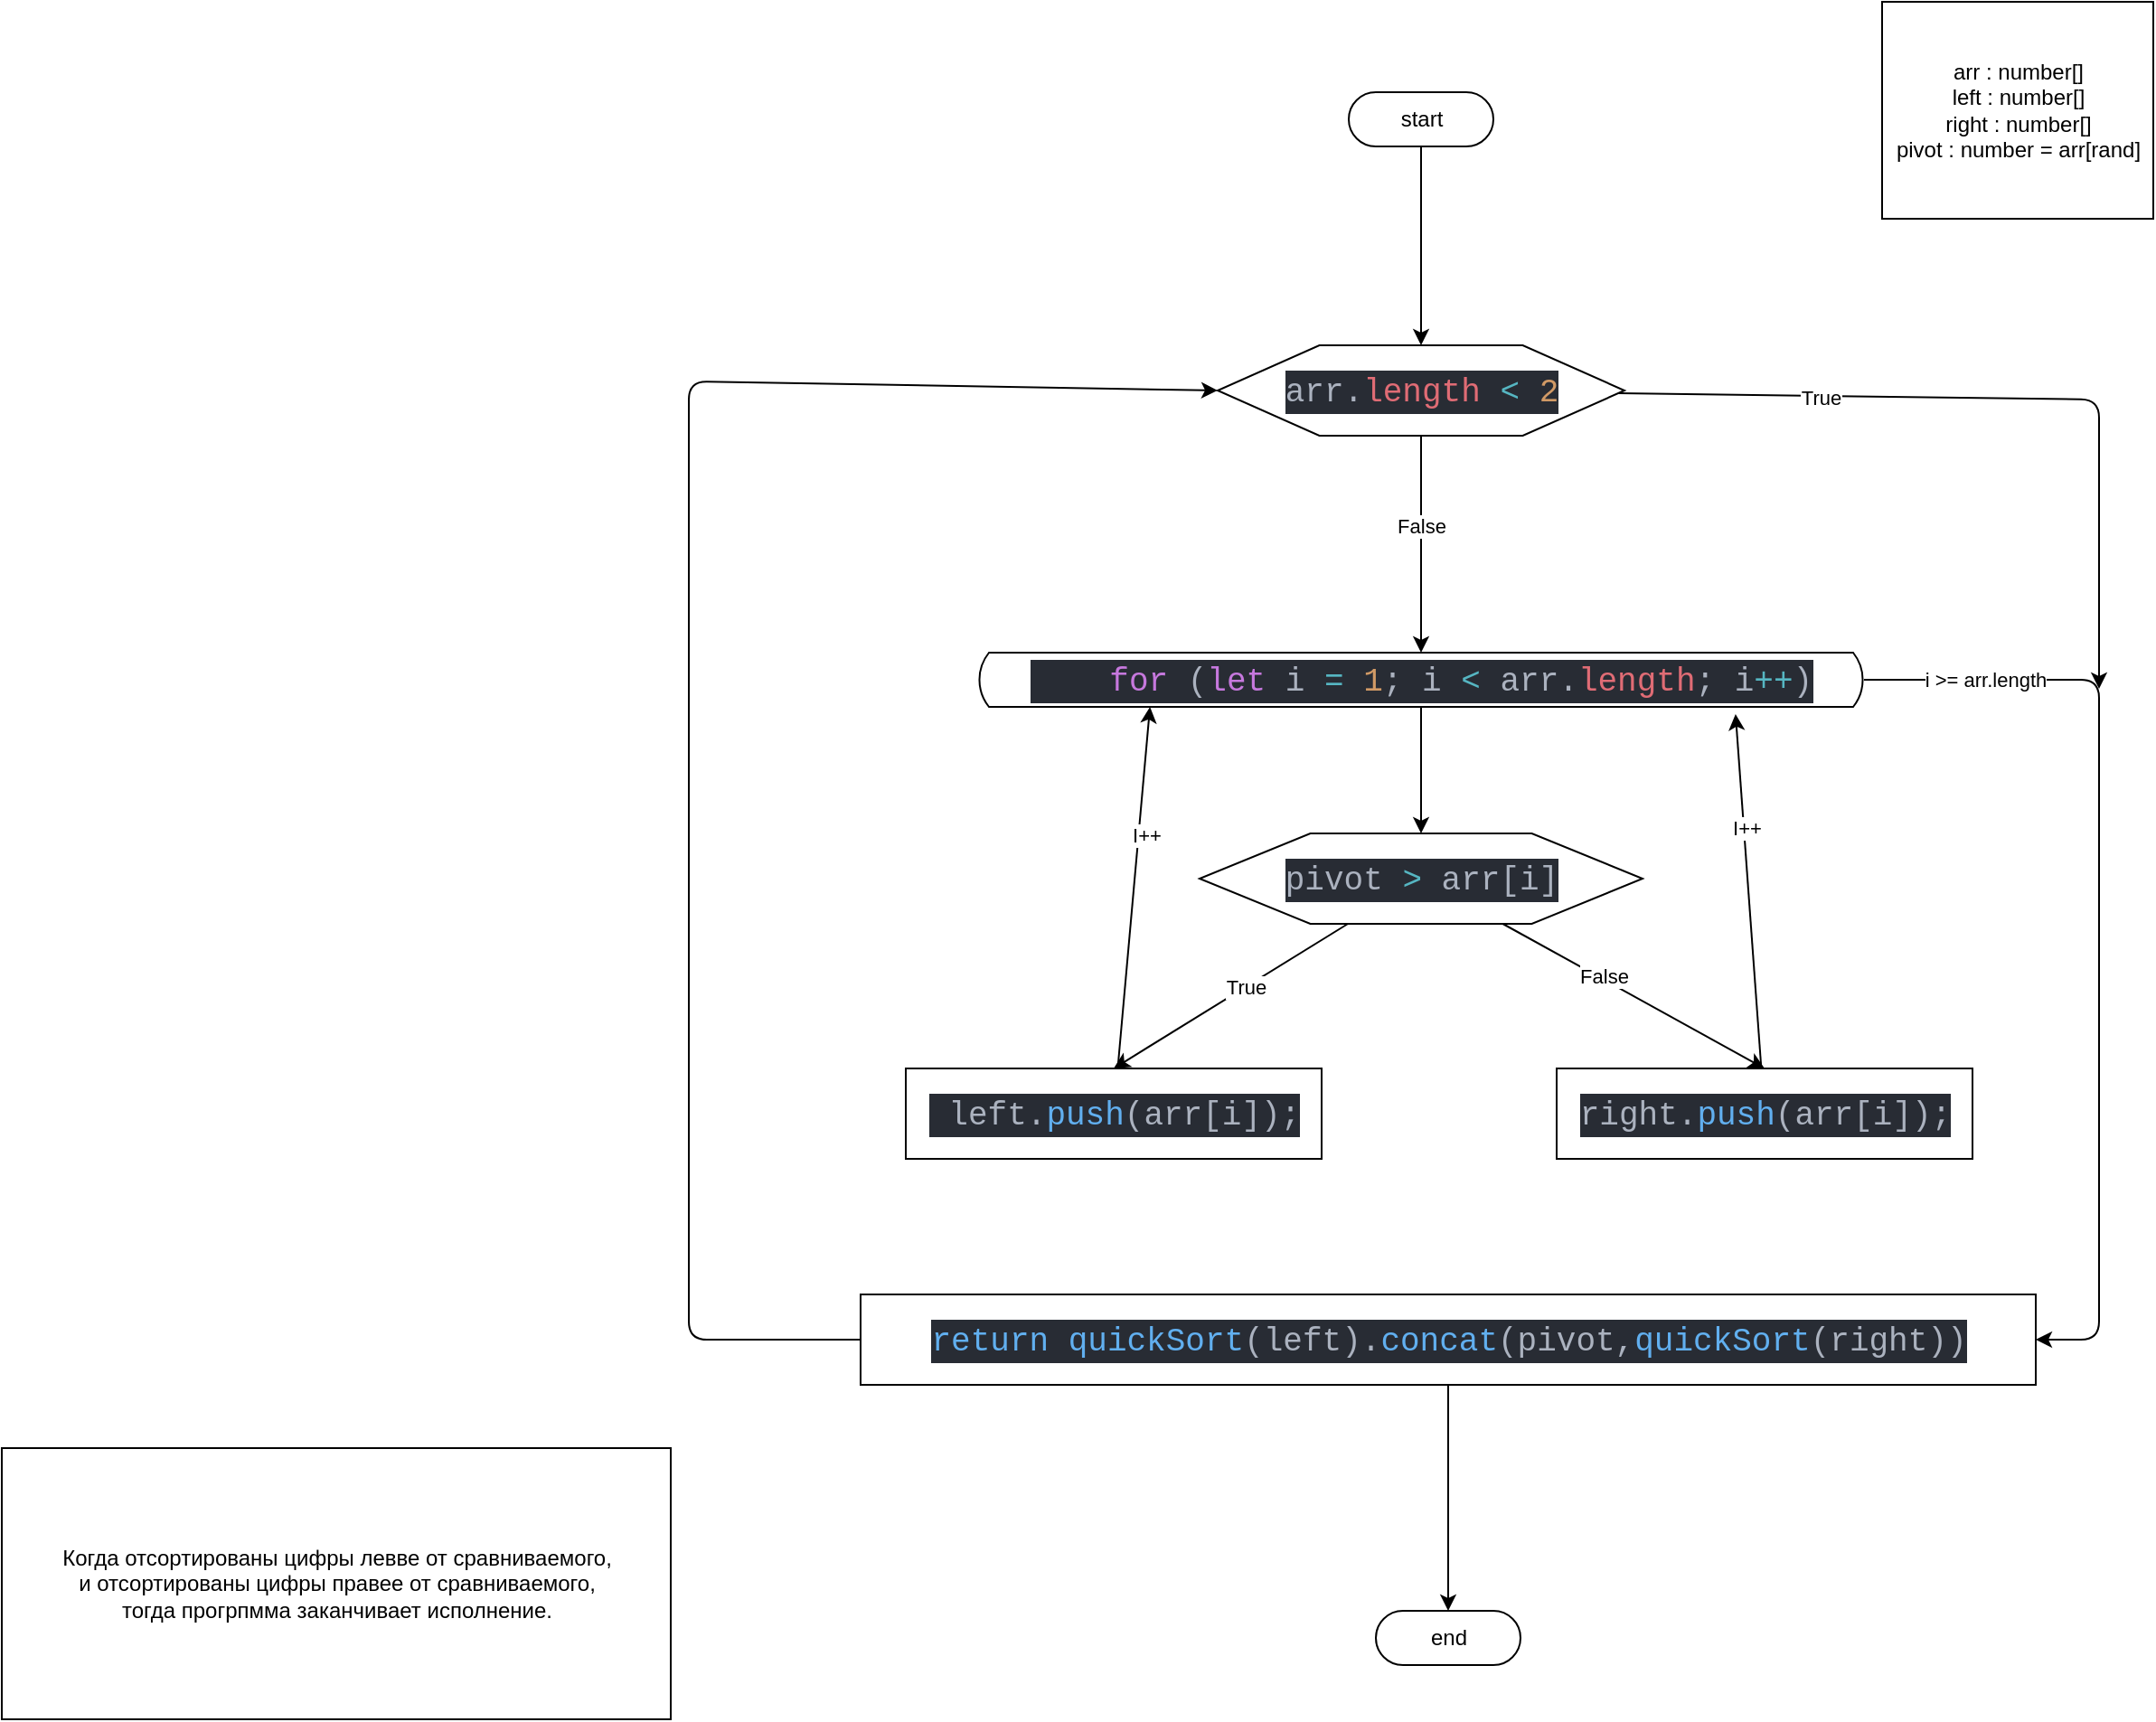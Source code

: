 <mxfile>
    <diagram id="mlIAoINFkRTp-XszBmK0" name="Page-1">
        <mxGraphModel dx="1976" dy="1572" grid="1" gridSize="10" guides="1" tooltips="1" connect="1" arrows="1" fold="1" page="1" pageScale="1" pageWidth="850" pageHeight="1100" math="0" shadow="0">
            <root>
                <mxCell id="0"/>
                <mxCell id="1" parent="0"/>
                <mxCell id="3" value="end" style="html=1;dashed=0;whitespace=wrap;shape=mxgraph.dfd.start" parent="1" vertex="1">
                    <mxGeometry x="380" y="700" width="80" height="30" as="geometry"/>
                </mxCell>
                <mxCell id="31" style="edgeStyle=none;html=1;entryX=0.5;entryY=0;entryDx=0;entryDy=0;" parent="1" source="4" target="5" edge="1">
                    <mxGeometry relative="1" as="geometry"/>
                </mxCell>
                <mxCell id="4" value="start" style="html=1;dashed=0;whitespace=wrap;shape=mxgraph.dfd.start" parent="1" vertex="1">
                    <mxGeometry x="365" y="-140" width="80" height="30" as="geometry"/>
                </mxCell>
                <mxCell id="22" style="edgeStyle=none;html=1;entryX=0.5;entryY=0;entryDx=0;entryDy=0;entryPerimeter=0;" parent="1" source="5" target="7" edge="1">
                    <mxGeometry relative="1" as="geometry"/>
                </mxCell>
                <mxCell id="23" value="False" style="edgeLabel;html=1;align=center;verticalAlign=middle;resizable=0;points=[];" parent="22" vertex="1" connectable="0">
                    <mxGeometry x="-0.169" relative="1" as="geometry">
                        <mxPoint as="offset"/>
                    </mxGeometry>
                </mxCell>
                <mxCell id="30" style="edgeStyle=none;html=1;" parent="1" source="5" edge="1">
                    <mxGeometry relative="1" as="geometry">
                        <mxPoint x="780" y="190" as="targetPoint"/>
                        <Array as="points">
                            <mxPoint x="780" y="30"/>
                        </Array>
                    </mxGeometry>
                </mxCell>
                <mxCell id="33" value="True" style="edgeLabel;html=1;align=center;verticalAlign=middle;resizable=0;points=[];" parent="30" vertex="1" connectable="0">
                    <mxGeometry x="-0.475" y="-1" relative="1" as="geometry">
                        <mxPoint as="offset"/>
                    </mxGeometry>
                </mxCell>
                <mxCell id="5" value="&lt;div style=&quot;color: rgb(171, 178, 191); background-color: rgb(40, 44, 52); font-family: MontserratAlternates-Regular, Consolas, &amp;quot;Courier New&amp;quot;, monospace; font-size: 18px; line-height: 24px;&quot;&gt;arr.&lt;span style=&quot;color: #e06c75;&quot;&gt;length&lt;/span&gt; &lt;span style=&quot;color: #56b6c2;&quot;&gt;&amp;lt;&lt;/span&gt; &lt;span style=&quot;color: #d19a66;&quot;&gt;2&lt;/span&gt;&lt;/div&gt;" style="shape=hexagon;perimeter=hexagonPerimeter2;whiteSpace=wrap;html=1;size=0.25" parent="1" vertex="1">
                    <mxGeometry x="292.5" width="225" height="50" as="geometry"/>
                </mxCell>
                <mxCell id="10" style="edgeStyle=none;html=1;entryX=0.5;entryY=0;entryDx=0;entryDy=0;" parent="1" source="6" target="8" edge="1">
                    <mxGeometry relative="1" as="geometry"/>
                </mxCell>
                <mxCell id="12" value="True" style="edgeLabel;html=1;align=center;verticalAlign=middle;resizable=0;points=[];" parent="10" vertex="1" connectable="0">
                    <mxGeometry x="-0.122" relative="1" as="geometry">
                        <mxPoint as="offset"/>
                    </mxGeometry>
                </mxCell>
                <mxCell id="11" style="edgeStyle=none;html=1;entryX=0.5;entryY=0;entryDx=0;entryDy=0;" parent="1" source="6" target="9" edge="1">
                    <mxGeometry relative="1" as="geometry"/>
                </mxCell>
                <mxCell id="13" value="False" style="edgeLabel;html=1;align=center;verticalAlign=middle;resizable=0;points=[];" parent="11" vertex="1" connectable="0">
                    <mxGeometry x="-0.244" y="2" relative="1" as="geometry">
                        <mxPoint as="offset"/>
                    </mxGeometry>
                </mxCell>
                <mxCell id="6" value="&lt;div style=&quot;color: rgb(171, 178, 191); background-color: rgb(40, 44, 52); font-family: MontserratAlternates-Regular, Consolas, &amp;quot;Courier New&amp;quot;, monospace; font-size: 18px; line-height: 24px;&quot;&gt;pivot &lt;span style=&quot;color: #56b6c2;&quot;&gt;&amp;gt;&lt;/span&gt; arr[i]&lt;/div&gt;" style="shape=hexagon;perimeter=hexagonPerimeter2;whiteSpace=wrap;html=1;size=0.25" parent="1" vertex="1">
                    <mxGeometry x="282.5" y="270" width="245" height="50" as="geometry"/>
                </mxCell>
                <mxCell id="18" style="edgeStyle=none;html=1;entryX=0.5;entryY=0;entryDx=0;entryDy=0;" parent="1" source="7" target="6" edge="1">
                    <mxGeometry relative="1" as="geometry"/>
                </mxCell>
                <mxCell id="27" style="edgeStyle=none;html=1;" parent="1" source="7" target="25" edge="1">
                    <mxGeometry relative="1" as="geometry">
                        <mxPoint x="780" y="600" as="targetPoint"/>
                        <Array as="points">
                            <mxPoint x="780" y="185"/>
                            <mxPoint x="780" y="550"/>
                        </Array>
                    </mxGeometry>
                </mxCell>
                <mxCell id="28" value="i &amp;gt;= arr.length" style="edgeLabel;html=1;align=center;verticalAlign=middle;resizable=0;points=[];" parent="27" vertex="1" connectable="0">
                    <mxGeometry x="-0.75" relative="1" as="geometry">
                        <mxPoint as="offset"/>
                    </mxGeometry>
                </mxCell>
                <mxCell id="7" value="&lt;div style=&quot;color: rgb(171, 178, 191); background-color: rgb(40, 44, 52); font-family: MontserratAlternates-Regular, Consolas, &amp;quot;Courier New&amp;quot;, monospace; font-size: 18px; line-height: 24px;&quot;&gt;&amp;nbsp; &amp;nbsp; &lt;span style=&quot;color: #c678dd;&quot;&gt;for&lt;/span&gt; (&lt;span style=&quot;color: #c678dd;&quot;&gt;let&lt;/span&gt; i &lt;span style=&quot;color: #56b6c2;&quot;&gt;=&lt;/span&gt; &lt;span style=&quot;color: #d19a66;&quot;&gt;1&lt;/span&gt;; i &lt;span style=&quot;color: #56b6c2;&quot;&gt;&amp;lt;&lt;/span&gt; arr.&lt;span style=&quot;color: #e06c75;&quot;&gt;length&lt;/span&gt;; i&lt;span style=&quot;color: #56b6c2;&quot;&gt;++&lt;/span&gt;)&lt;/div&gt;" style="html=1;dashed=0;whitespace=wrap;shape=mxgraph.dfd.loop" parent="1" vertex="1">
                    <mxGeometry x="160" y="170" width="490" height="30" as="geometry"/>
                </mxCell>
                <mxCell id="14" style="edgeStyle=none;html=1;entryX=0.194;entryY=1;entryDx=0;entryDy=0;entryPerimeter=0;" parent="1" source="8" target="7" edge="1">
                    <mxGeometry relative="1" as="geometry"/>
                </mxCell>
                <mxCell id="17" value="I++" style="edgeLabel;html=1;align=center;verticalAlign=middle;resizable=0;points=[];" parent="14" vertex="1" connectable="0">
                    <mxGeometry x="0.21" y="-5" relative="1" as="geometry">
                        <mxPoint y="-9" as="offset"/>
                    </mxGeometry>
                </mxCell>
                <mxCell id="8" value="&lt;div style=&quot;color: rgb(171, 178, 191); background-color: rgb(40, 44, 52); font-family: MontserratAlternates-Regular, Consolas, &amp;quot;Courier New&amp;quot;, monospace; font-size: 18px; line-height: 24px;&quot;&gt;&amp;nbsp;left.&lt;span style=&quot;color: #61afef;&quot;&gt;push&lt;/span&gt;(arr[i]);&lt;/div&gt;" style="html=1;dashed=0;whitespace=wrap;" parent="1" vertex="1">
                    <mxGeometry x="120" y="400" width="230" height="50" as="geometry"/>
                </mxCell>
                <mxCell id="15" style="edgeStyle=none;html=1;entryX=0.855;entryY=1.133;entryDx=0;entryDy=0;entryPerimeter=0;" parent="1" source="9" target="7" edge="1">
                    <mxGeometry relative="1" as="geometry"/>
                </mxCell>
                <mxCell id="16" value="I++" style="edgeLabel;html=1;align=center;verticalAlign=middle;resizable=0;points=[];" parent="15" vertex="1" connectable="0">
                    <mxGeometry x="0.357" y="-1" relative="1" as="geometry">
                        <mxPoint as="offset"/>
                    </mxGeometry>
                </mxCell>
                <mxCell id="9" value="&lt;div style=&quot;color: rgb(171, 178, 191); background-color: rgb(40, 44, 52); font-family: MontserratAlternates-Regular, Consolas, &amp;quot;Courier New&amp;quot;, monospace; font-size: 18px; line-height: 24px;&quot;&gt;right.&lt;span style=&quot;color: #61afef;&quot;&gt;push&lt;/span&gt;(arr[i]);&lt;/div&gt;" style="html=1;dashed=0;whitespace=wrap;" parent="1" vertex="1">
                    <mxGeometry x="480" y="400" width="230" height="50" as="geometry"/>
                </mxCell>
                <mxCell id="29" style="edgeStyle=none;html=1;entryX=0;entryY=0.5;entryDx=0;entryDy=0;" parent="1" source="25" target="5" edge="1">
                    <mxGeometry relative="1" as="geometry">
                        <mxPoint y="-20" as="targetPoint"/>
                        <Array as="points">
                            <mxPoint y="550"/>
                            <mxPoint y="20"/>
                        </Array>
                    </mxGeometry>
                </mxCell>
                <mxCell id="34" style="edgeStyle=none;html=1;" parent="1" source="25" target="3" edge="1">
                    <mxGeometry relative="1" as="geometry"/>
                </mxCell>
                <mxCell id="25" value="&lt;div style=&quot;color: rgb(171, 178, 191); background-color: rgb(40, 44, 52); font-family: MontserratAlternates-Regular, Consolas, &amp;quot;Courier New&amp;quot;, monospace; font-size: 18px; line-height: 24px;&quot;&gt;&lt;span style=&quot;color: #61afef;&quot;&gt;return quickSort&lt;/span&gt;(left).&lt;span style=&quot;color: #61afef;&quot;&gt;concat&lt;/span&gt;(pivot,&lt;span style=&quot;color: #61afef;&quot;&gt;quickSort&lt;/span&gt;(right))&lt;/div&gt;" style="html=1;dashed=0;whitespace=wrap;" parent="1" vertex="1">
                    <mxGeometry x="95" y="525" width="650" height="50" as="geometry"/>
                </mxCell>
                <mxCell id="36" value="arr : number[]&lt;br&gt;left : number[]&lt;br&gt;right : number[]&lt;br&gt;pivot : number = arr[rand]" style="html=1;dashed=0;whitespace=wrap;" parent="1" vertex="1">
                    <mxGeometry x="660" y="-190" width="150" height="120" as="geometry"/>
                </mxCell>
                <mxCell id="37" value="Когда отсортированы цифры левве от сравниваемого,&lt;br&gt;и отсортированы цифры правее от сравниваемого,&lt;br&gt;тогда прогрпмма заканчивает исполнение." style="html=1;dashed=0;whitespace=wrap;" parent="1" vertex="1">
                    <mxGeometry x="-380" y="610" width="370" height="150" as="geometry"/>
                </mxCell>
            </root>
        </mxGraphModel>
    </diagram>
</mxfile>